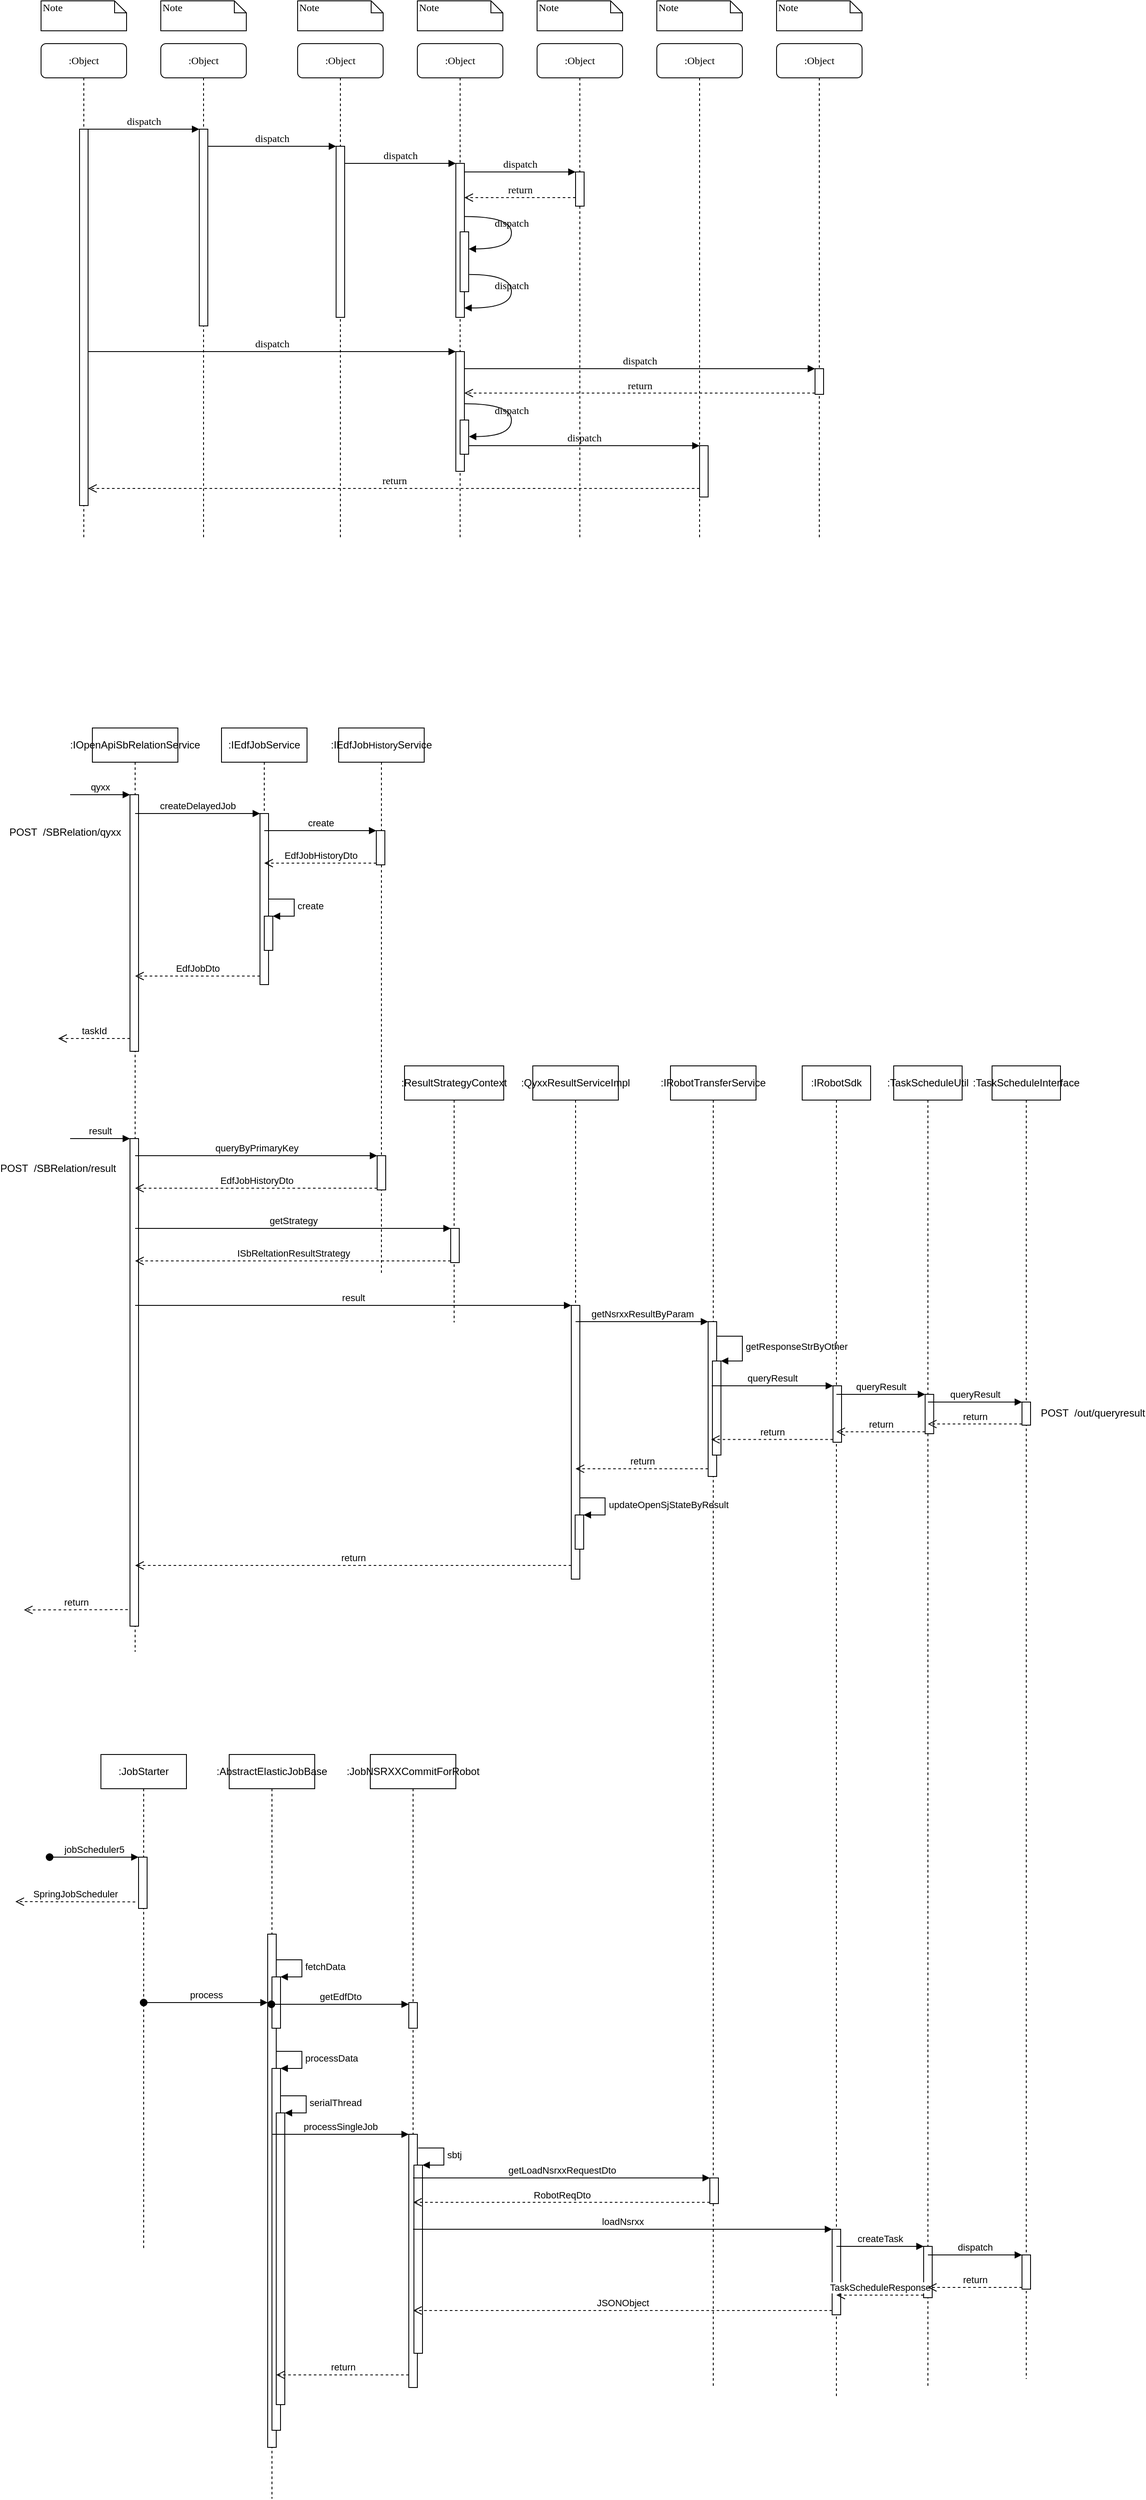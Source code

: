 <mxfile version="17.1.3" type="github">
  <diagram name="Page-1" id="13e1069c-82ec-6db2-03f1-153e76fe0fe0">
    <mxGraphModel dx="1029" dy="593" grid="1" gridSize="10" guides="1" tooltips="1" connect="1" arrows="1" fold="1" page="1" pageScale="1" pageWidth="1100" pageHeight="850" background="none" math="0" shadow="0">
      <root>
        <mxCell id="0" />
        <mxCell id="1" parent="0" />
        <mxCell id="7baba1c4bc27f4b0-2" value=":Object" style="shape=umlLifeline;perimeter=lifelinePerimeter;whiteSpace=wrap;html=1;container=1;collapsible=0;recursiveResize=0;outlineConnect=0;rounded=1;shadow=0;comic=0;labelBackgroundColor=none;strokeWidth=1;fontFamily=Verdana;fontSize=12;align=center;" parent="1" vertex="1">
          <mxGeometry x="240" y="80" width="100" height="580" as="geometry" />
        </mxCell>
        <mxCell id="7baba1c4bc27f4b0-10" value="" style="html=1;points=[];perimeter=orthogonalPerimeter;rounded=0;shadow=0;comic=0;labelBackgroundColor=none;strokeWidth=1;fontFamily=Verdana;fontSize=12;align=center;" parent="7baba1c4bc27f4b0-2" vertex="1">
          <mxGeometry x="45" y="100" width="10" height="230" as="geometry" />
        </mxCell>
        <mxCell id="7baba1c4bc27f4b0-3" value=":Object" style="shape=umlLifeline;perimeter=lifelinePerimeter;whiteSpace=wrap;html=1;container=1;collapsible=0;recursiveResize=0;outlineConnect=0;rounded=1;shadow=0;comic=0;labelBackgroundColor=none;strokeWidth=1;fontFamily=Verdana;fontSize=12;align=center;" parent="1" vertex="1">
          <mxGeometry x="400" y="80" width="100" height="580" as="geometry" />
        </mxCell>
        <mxCell id="7baba1c4bc27f4b0-13" value="" style="html=1;points=[];perimeter=orthogonalPerimeter;rounded=0;shadow=0;comic=0;labelBackgroundColor=none;strokeWidth=1;fontFamily=Verdana;fontSize=12;align=center;" parent="7baba1c4bc27f4b0-3" vertex="1">
          <mxGeometry x="45" y="120" width="10" height="200" as="geometry" />
        </mxCell>
        <mxCell id="7baba1c4bc27f4b0-4" value=":Object" style="shape=umlLifeline;perimeter=lifelinePerimeter;whiteSpace=wrap;html=1;container=1;collapsible=0;recursiveResize=0;outlineConnect=0;rounded=1;shadow=0;comic=0;labelBackgroundColor=none;strokeWidth=1;fontFamily=Verdana;fontSize=12;align=center;" parent="1" vertex="1">
          <mxGeometry x="540" y="80" width="100" height="580" as="geometry" />
        </mxCell>
        <mxCell id="7baba1c4bc27f4b0-5" value=":Object" style="shape=umlLifeline;perimeter=lifelinePerimeter;whiteSpace=wrap;html=1;container=1;collapsible=0;recursiveResize=0;outlineConnect=0;rounded=1;shadow=0;comic=0;labelBackgroundColor=none;strokeWidth=1;fontFamily=Verdana;fontSize=12;align=center;" parent="1" vertex="1">
          <mxGeometry x="680" y="80" width="100" height="580" as="geometry" />
        </mxCell>
        <mxCell id="7baba1c4bc27f4b0-6" value=":Object" style="shape=umlLifeline;perimeter=lifelinePerimeter;whiteSpace=wrap;html=1;container=1;collapsible=0;recursiveResize=0;outlineConnect=0;rounded=1;shadow=0;comic=0;labelBackgroundColor=none;strokeWidth=1;fontFamily=Verdana;fontSize=12;align=center;" parent="1" vertex="1">
          <mxGeometry x="820" y="80" width="100" height="580" as="geometry" />
        </mxCell>
        <mxCell id="7baba1c4bc27f4b0-7" value=":Object" style="shape=umlLifeline;perimeter=lifelinePerimeter;whiteSpace=wrap;html=1;container=1;collapsible=0;recursiveResize=0;outlineConnect=0;rounded=1;shadow=0;comic=0;labelBackgroundColor=none;strokeWidth=1;fontFamily=Verdana;fontSize=12;align=center;" parent="1" vertex="1">
          <mxGeometry x="960" y="80" width="100" height="580" as="geometry" />
        </mxCell>
        <mxCell id="7baba1c4bc27f4b0-8" value=":Object" style="shape=umlLifeline;perimeter=lifelinePerimeter;whiteSpace=wrap;html=1;container=1;collapsible=0;recursiveResize=0;outlineConnect=0;rounded=1;shadow=0;comic=0;labelBackgroundColor=none;strokeWidth=1;fontFamily=Verdana;fontSize=12;align=center;" parent="1" vertex="1">
          <mxGeometry x="100" y="80" width="100" height="580" as="geometry" />
        </mxCell>
        <mxCell id="7baba1c4bc27f4b0-9" value="" style="html=1;points=[];perimeter=orthogonalPerimeter;rounded=0;shadow=0;comic=0;labelBackgroundColor=none;strokeWidth=1;fontFamily=Verdana;fontSize=12;align=center;" parent="7baba1c4bc27f4b0-8" vertex="1">
          <mxGeometry x="45" y="100" width="10" height="440" as="geometry" />
        </mxCell>
        <mxCell id="7baba1c4bc27f4b0-16" value="" style="html=1;points=[];perimeter=orthogonalPerimeter;rounded=0;shadow=0;comic=0;labelBackgroundColor=none;strokeWidth=1;fontFamily=Verdana;fontSize=12;align=center;" parent="1" vertex="1">
          <mxGeometry x="585" y="220" width="10" height="180" as="geometry" />
        </mxCell>
        <mxCell id="7baba1c4bc27f4b0-17" value="dispatch" style="html=1;verticalAlign=bottom;endArrow=block;labelBackgroundColor=none;fontFamily=Verdana;fontSize=12;edgeStyle=elbowEdgeStyle;elbow=vertical;" parent="1" source="7baba1c4bc27f4b0-13" target="7baba1c4bc27f4b0-16" edge="1">
          <mxGeometry relative="1" as="geometry">
            <mxPoint x="510" y="220" as="sourcePoint" />
            <Array as="points">
              <mxPoint x="460" y="220" />
            </Array>
          </mxGeometry>
        </mxCell>
        <mxCell id="7baba1c4bc27f4b0-19" value="" style="html=1;points=[];perimeter=orthogonalPerimeter;rounded=0;shadow=0;comic=0;labelBackgroundColor=none;strokeWidth=1;fontFamily=Verdana;fontSize=12;align=center;" parent="1" vertex="1">
          <mxGeometry x="725" y="230" width="10" height="40" as="geometry" />
        </mxCell>
        <mxCell id="7baba1c4bc27f4b0-20" value="dispatch" style="html=1;verticalAlign=bottom;endArrow=block;entryX=0;entryY=0;labelBackgroundColor=none;fontFamily=Verdana;fontSize=12;edgeStyle=elbowEdgeStyle;elbow=vertical;" parent="1" source="7baba1c4bc27f4b0-16" target="7baba1c4bc27f4b0-19" edge="1">
          <mxGeometry relative="1" as="geometry">
            <mxPoint x="650" y="230" as="sourcePoint" />
          </mxGeometry>
        </mxCell>
        <mxCell id="7baba1c4bc27f4b0-21" value="return" style="html=1;verticalAlign=bottom;endArrow=open;dashed=1;endSize=8;labelBackgroundColor=none;fontFamily=Verdana;fontSize=12;edgeStyle=elbowEdgeStyle;elbow=vertical;" parent="1" source="7baba1c4bc27f4b0-19" target="7baba1c4bc27f4b0-16" edge="1">
          <mxGeometry relative="1" as="geometry">
            <mxPoint x="650" y="306" as="targetPoint" />
            <Array as="points">
              <mxPoint x="670" y="260" />
              <mxPoint x="700" y="260" />
            </Array>
          </mxGeometry>
        </mxCell>
        <mxCell id="7baba1c4bc27f4b0-22" value="" style="html=1;points=[];perimeter=orthogonalPerimeter;rounded=0;shadow=0;comic=0;labelBackgroundColor=none;strokeWidth=1;fontFamily=Verdana;fontSize=12;align=center;" parent="1" vertex="1">
          <mxGeometry x="585" y="440" width="10" height="140" as="geometry" />
        </mxCell>
        <mxCell id="7baba1c4bc27f4b0-23" value="dispatch" style="html=1;verticalAlign=bottom;endArrow=block;entryX=0;entryY=0;labelBackgroundColor=none;fontFamily=Verdana;fontSize=12;" parent="1" source="7baba1c4bc27f4b0-9" target="7baba1c4bc27f4b0-22" edge="1">
          <mxGeometry relative="1" as="geometry">
            <mxPoint x="510" y="420" as="sourcePoint" />
          </mxGeometry>
        </mxCell>
        <mxCell id="7baba1c4bc27f4b0-25" value="" style="html=1;points=[];perimeter=orthogonalPerimeter;rounded=0;shadow=0;comic=0;labelBackgroundColor=none;strokeColor=#000000;strokeWidth=1;fillColor=#FFFFFF;fontFamily=Verdana;fontSize=12;fontColor=#000000;align=center;" parent="1" vertex="1">
          <mxGeometry x="1005" y="460" width="10" height="30" as="geometry" />
        </mxCell>
        <mxCell id="7baba1c4bc27f4b0-26" value="dispatch" style="html=1;verticalAlign=bottom;endArrow=block;entryX=0;entryY=0;labelBackgroundColor=none;fontFamily=Verdana;fontSize=12;" parent="1" source="7baba1c4bc27f4b0-22" target="7baba1c4bc27f4b0-25" edge="1">
          <mxGeometry relative="1" as="geometry">
            <mxPoint x="930" y="340" as="sourcePoint" />
          </mxGeometry>
        </mxCell>
        <mxCell id="7baba1c4bc27f4b0-27" value="return" style="html=1;verticalAlign=bottom;endArrow=open;dashed=1;endSize=8;exitX=0;exitY=0.95;labelBackgroundColor=none;fontFamily=Verdana;fontSize=12;" parent="1" source="7baba1c4bc27f4b0-25" target="7baba1c4bc27f4b0-22" edge="1">
          <mxGeometry relative="1" as="geometry">
            <mxPoint x="930" y="416" as="targetPoint" />
          </mxGeometry>
        </mxCell>
        <mxCell id="7baba1c4bc27f4b0-28" value="" style="html=1;points=[];perimeter=orthogonalPerimeter;rounded=0;shadow=0;comic=0;labelBackgroundColor=none;strokeWidth=1;fontFamily=Verdana;fontSize=12;align=center;" parent="1" vertex="1">
          <mxGeometry x="870" y="550" width="10" height="60" as="geometry" />
        </mxCell>
        <mxCell id="7baba1c4bc27f4b0-29" value="dispatch" style="html=1;verticalAlign=bottom;endArrow=block;entryX=0;entryY=0;labelBackgroundColor=none;fontFamily=Verdana;fontSize=12;edgeStyle=elbowEdgeStyle;elbow=vertical;" parent="1" source="7baba1c4bc27f4b0-37" target="7baba1c4bc27f4b0-28" edge="1">
          <mxGeometry relative="1" as="geometry">
            <mxPoint x="800" y="550" as="sourcePoint" />
          </mxGeometry>
        </mxCell>
        <mxCell id="7baba1c4bc27f4b0-30" value="return" style="html=1;verticalAlign=bottom;endArrow=open;dashed=1;endSize=8;labelBackgroundColor=none;fontFamily=Verdana;fontSize=12;edgeStyle=elbowEdgeStyle;elbow=vertical;" parent="1" source="7baba1c4bc27f4b0-28" target="7baba1c4bc27f4b0-9" edge="1">
          <mxGeometry relative="1" as="geometry">
            <mxPoint x="800" y="626" as="targetPoint" />
            <Array as="points">
              <mxPoint x="570" y="600" />
            </Array>
          </mxGeometry>
        </mxCell>
        <mxCell id="7baba1c4bc27f4b0-11" value="dispatch" style="html=1;verticalAlign=bottom;endArrow=block;entryX=0;entryY=0;labelBackgroundColor=none;fontFamily=Verdana;fontSize=12;edgeStyle=elbowEdgeStyle;elbow=vertical;" parent="1" source="7baba1c4bc27f4b0-9" target="7baba1c4bc27f4b0-10" edge="1">
          <mxGeometry relative="1" as="geometry">
            <mxPoint x="220" y="190" as="sourcePoint" />
          </mxGeometry>
        </mxCell>
        <mxCell id="7baba1c4bc27f4b0-14" value="dispatch" style="html=1;verticalAlign=bottom;endArrow=block;entryX=0;entryY=0;labelBackgroundColor=none;fontFamily=Verdana;fontSize=12;edgeStyle=elbowEdgeStyle;elbow=vertical;" parent="1" source="7baba1c4bc27f4b0-10" target="7baba1c4bc27f4b0-13" edge="1">
          <mxGeometry relative="1" as="geometry">
            <mxPoint x="370" y="200" as="sourcePoint" />
          </mxGeometry>
        </mxCell>
        <mxCell id="7baba1c4bc27f4b0-34" value="" style="html=1;points=[];perimeter=orthogonalPerimeter;rounded=0;shadow=0;comic=0;labelBackgroundColor=none;strokeWidth=1;fontFamily=Verdana;fontSize=12;align=center;" parent="1" vertex="1">
          <mxGeometry x="590" y="300" width="10" height="70" as="geometry" />
        </mxCell>
        <mxCell id="7baba1c4bc27f4b0-35" value="dispatch" style="html=1;verticalAlign=bottom;endArrow=block;labelBackgroundColor=none;fontFamily=Verdana;fontSize=12;elbow=vertical;edgeStyle=orthogonalEdgeStyle;curved=1;entryX=1;entryY=0.286;entryPerimeter=0;exitX=1.038;exitY=0.345;exitPerimeter=0;" parent="1" source="7baba1c4bc27f4b0-16" target="7baba1c4bc27f4b0-34" edge="1">
          <mxGeometry relative="1" as="geometry">
            <mxPoint x="465" y="230" as="sourcePoint" />
            <mxPoint x="595" y="230" as="targetPoint" />
            <Array as="points">
              <mxPoint x="650" y="282" />
              <mxPoint x="650" y="320" />
            </Array>
          </mxGeometry>
        </mxCell>
        <mxCell id="7baba1c4bc27f4b0-36" value="dispatch" style="html=1;verticalAlign=bottom;endArrow=block;labelBackgroundColor=none;fontFamily=Verdana;fontSize=12;elbow=vertical;edgeStyle=orthogonalEdgeStyle;curved=1;exitX=1.066;exitY=0.713;exitPerimeter=0;" parent="1" source="7baba1c4bc27f4b0-34" edge="1">
          <mxGeometry relative="1" as="geometry">
            <mxPoint x="610.333" y="350" as="sourcePoint" />
            <mxPoint x="595" y="389" as="targetPoint" />
            <Array as="points">
              <mxPoint x="650" y="350" />
              <mxPoint x="650" y="389" />
            </Array>
          </mxGeometry>
        </mxCell>
        <mxCell id="7baba1c4bc27f4b0-37" value="" style="html=1;points=[];perimeter=orthogonalPerimeter;rounded=0;shadow=0;comic=0;labelBackgroundColor=none;strokeWidth=1;fontFamily=Verdana;fontSize=12;align=center;" parent="1" vertex="1">
          <mxGeometry x="590" y="520" width="10" height="40" as="geometry" />
        </mxCell>
        <mxCell id="7baba1c4bc27f4b0-39" value="dispatch" style="html=1;verticalAlign=bottom;endArrow=block;labelBackgroundColor=none;fontFamily=Verdana;fontSize=12;elbow=vertical;edgeStyle=orthogonalEdgeStyle;curved=1;entryX=1;entryY=0.286;entryPerimeter=0;exitX=1.038;exitY=0.345;exitPerimeter=0;" parent="1" edge="1">
          <mxGeometry relative="1" as="geometry">
            <mxPoint x="595.333" y="501" as="sourcePoint" />
            <mxPoint x="600.333" y="539.333" as="targetPoint" />
            <Array as="points">
              <mxPoint x="650" y="501" />
              <mxPoint x="650" y="539" />
            </Array>
          </mxGeometry>
        </mxCell>
        <mxCell id="7baba1c4bc27f4b0-40" value="Note" style="shape=note;whiteSpace=wrap;html=1;size=14;verticalAlign=top;align=left;spacingTop=-6;rounded=0;shadow=0;comic=0;labelBackgroundColor=none;strokeWidth=1;fontFamily=Verdana;fontSize=12" parent="1" vertex="1">
          <mxGeometry x="100" y="30" width="100" height="35" as="geometry" />
        </mxCell>
        <mxCell id="7baba1c4bc27f4b0-41" value="Note" style="shape=note;whiteSpace=wrap;html=1;size=14;verticalAlign=top;align=left;spacingTop=-6;rounded=0;shadow=0;comic=0;labelBackgroundColor=none;strokeWidth=1;fontFamily=Verdana;fontSize=12" parent="1" vertex="1">
          <mxGeometry x="240" y="30" width="100" height="35" as="geometry" />
        </mxCell>
        <mxCell id="7baba1c4bc27f4b0-42" value="Note" style="shape=note;whiteSpace=wrap;html=1;size=14;verticalAlign=top;align=left;spacingTop=-6;rounded=0;shadow=0;comic=0;labelBackgroundColor=none;strokeWidth=1;fontFamily=Verdana;fontSize=12" parent="1" vertex="1">
          <mxGeometry x="400" y="30" width="100" height="35" as="geometry" />
        </mxCell>
        <mxCell id="7baba1c4bc27f4b0-43" value="Note" style="shape=note;whiteSpace=wrap;html=1;size=14;verticalAlign=top;align=left;spacingTop=-6;rounded=0;shadow=0;comic=0;labelBackgroundColor=none;strokeWidth=1;fontFamily=Verdana;fontSize=12" parent="1" vertex="1">
          <mxGeometry x="540" y="30" width="100" height="35" as="geometry" />
        </mxCell>
        <mxCell id="7baba1c4bc27f4b0-44" value="Note" style="shape=note;whiteSpace=wrap;html=1;size=14;verticalAlign=top;align=left;spacingTop=-6;rounded=0;shadow=0;comic=0;labelBackgroundColor=none;strokeWidth=1;fontFamily=Verdana;fontSize=12" parent="1" vertex="1">
          <mxGeometry x="680" y="30" width="100" height="35" as="geometry" />
        </mxCell>
        <mxCell id="7baba1c4bc27f4b0-45" value="Note" style="shape=note;whiteSpace=wrap;html=1;size=14;verticalAlign=top;align=left;spacingTop=-6;rounded=0;shadow=0;comic=0;labelBackgroundColor=none;strokeWidth=1;fontFamily=Verdana;fontSize=12" parent="1" vertex="1">
          <mxGeometry x="820" y="30" width="100" height="35" as="geometry" />
        </mxCell>
        <mxCell id="7baba1c4bc27f4b0-46" value="Note" style="shape=note;whiteSpace=wrap;html=1;size=14;verticalAlign=top;align=left;spacingTop=-6;rounded=0;shadow=0;comic=0;labelBackgroundColor=none;strokeWidth=1;fontFamily=Verdana;fontSize=12" parent="1" vertex="1">
          <mxGeometry x="960" y="30" width="100" height="35" as="geometry" />
        </mxCell>
        <mxCell id="DIR0Ms290Oy7EGT7Wssu-2" value=":IOpenApiSbRelationService" style="shape=umlLifeline;perimeter=lifelinePerimeter;whiteSpace=wrap;html=1;container=1;collapsible=0;recursiveResize=0;outlineConnect=0;" vertex="1" parent="1">
          <mxGeometry x="160" y="880" width="100" height="1080" as="geometry" />
        </mxCell>
        <mxCell id="DIR0Ms290Oy7EGT7Wssu-3" value="" style="html=1;points=[];perimeter=orthogonalPerimeter;" vertex="1" parent="DIR0Ms290Oy7EGT7Wssu-2">
          <mxGeometry x="44" y="78" width="10" height="300" as="geometry" />
        </mxCell>
        <mxCell id="DIR0Ms290Oy7EGT7Wssu-4" value="qyxx" style="html=1;verticalAlign=bottom;endArrow=block;entryX=0;entryY=0;rounded=0;" edge="1" target="DIR0Ms290Oy7EGT7Wssu-3" parent="DIR0Ms290Oy7EGT7Wssu-2">
          <mxGeometry relative="1" as="geometry">
            <mxPoint x="-26" y="78" as="sourcePoint" />
          </mxGeometry>
        </mxCell>
        <mxCell id="DIR0Ms290Oy7EGT7Wssu-5" value="taskId" style="html=1;verticalAlign=bottom;endArrow=open;dashed=1;endSize=8;exitX=0;exitY=0.95;rounded=0;" edge="1" source="DIR0Ms290Oy7EGT7Wssu-3" parent="DIR0Ms290Oy7EGT7Wssu-2">
          <mxGeometry relative="1" as="geometry">
            <mxPoint x="-40" y="363" as="targetPoint" />
          </mxGeometry>
        </mxCell>
        <mxCell id="DIR0Ms290Oy7EGT7Wssu-22" value="" style="html=1;points=[];perimeter=orthogonalPerimeter;" vertex="1" parent="DIR0Ms290Oy7EGT7Wssu-2">
          <mxGeometry x="44" y="480" width="10" height="570" as="geometry" />
        </mxCell>
        <mxCell id="DIR0Ms290Oy7EGT7Wssu-23" value="result" style="html=1;verticalAlign=bottom;endArrow=block;entryX=0;entryY=0;rounded=0;" edge="1" target="DIR0Ms290Oy7EGT7Wssu-22" parent="DIR0Ms290Oy7EGT7Wssu-2">
          <mxGeometry relative="1" as="geometry">
            <mxPoint x="-26" y="480" as="sourcePoint" />
          </mxGeometry>
        </mxCell>
        <mxCell id="DIR0Ms290Oy7EGT7Wssu-24" value="return" style="html=1;verticalAlign=bottom;endArrow=open;dashed=1;endSize=8;exitX=-0.253;exitY=0.966;rounded=0;exitDx=0;exitDy=0;exitPerimeter=0;" edge="1" source="DIR0Ms290Oy7EGT7Wssu-22" parent="DIR0Ms290Oy7EGT7Wssu-2">
          <mxGeometry relative="1" as="geometry">
            <mxPoint x="-80" y="1031" as="targetPoint" />
            <mxPoint x="44" y="557.0" as="sourcePoint" />
          </mxGeometry>
        </mxCell>
        <mxCell id="DIR0Ms290Oy7EGT7Wssu-6" value=":IEdfJobService" style="shape=umlLifeline;perimeter=lifelinePerimeter;whiteSpace=wrap;html=1;container=1;collapsible=0;recursiveResize=0;outlineConnect=0;" vertex="1" parent="1">
          <mxGeometry x="311" y="880" width="100" height="300" as="geometry" />
        </mxCell>
        <mxCell id="DIR0Ms290Oy7EGT7Wssu-7" value="" style="html=1;points=[];perimeter=orthogonalPerimeter;" vertex="1" parent="DIR0Ms290Oy7EGT7Wssu-6">
          <mxGeometry x="45" y="100" width="10" height="200" as="geometry" />
        </mxCell>
        <mxCell id="DIR0Ms290Oy7EGT7Wssu-19" value="" style="html=1;points=[];perimeter=orthogonalPerimeter;" vertex="1" parent="DIR0Ms290Oy7EGT7Wssu-6">
          <mxGeometry x="50" y="220" width="10" height="40" as="geometry" />
        </mxCell>
        <mxCell id="DIR0Ms290Oy7EGT7Wssu-20" value="&lt;span style=&quot;text-align: center&quot;&gt;create&lt;/span&gt;" style="edgeStyle=orthogonalEdgeStyle;html=1;align=left;spacingLeft=2;endArrow=block;rounded=0;entryX=1;entryY=0;" edge="1" target="DIR0Ms290Oy7EGT7Wssu-19" parent="DIR0Ms290Oy7EGT7Wssu-6">
          <mxGeometry relative="1" as="geometry">
            <mxPoint x="55" y="200" as="sourcePoint" />
            <Array as="points">
              <mxPoint x="85" y="200" />
            </Array>
          </mxGeometry>
        </mxCell>
        <mxCell id="DIR0Ms290Oy7EGT7Wssu-8" value="createDelayedJob" style="html=1;verticalAlign=bottom;endArrow=block;entryX=0;entryY=0;rounded=0;" edge="1" target="DIR0Ms290Oy7EGT7Wssu-7" parent="1" source="DIR0Ms290Oy7EGT7Wssu-2">
          <mxGeometry relative="1" as="geometry">
            <mxPoint x="260" y="980" as="sourcePoint" />
          </mxGeometry>
        </mxCell>
        <mxCell id="DIR0Ms290Oy7EGT7Wssu-9" value="EdfJobDto" style="html=1;verticalAlign=bottom;endArrow=open;dashed=1;endSize=8;exitX=0;exitY=0.95;rounded=0;" edge="1" source="DIR0Ms290Oy7EGT7Wssu-7" parent="1" target="DIR0Ms290Oy7EGT7Wssu-2">
          <mxGeometry relative="1" as="geometry">
            <mxPoint x="355" y="1056" as="targetPoint" />
          </mxGeometry>
        </mxCell>
        <mxCell id="DIR0Ms290Oy7EGT7Wssu-10" value=":IEdfJob&lt;span style=&quot;font-size: 11px ; background-color: rgb(255 , 255 , 255)&quot;&gt;History&lt;/span&gt;Service" style="shape=umlLifeline;perimeter=lifelinePerimeter;whiteSpace=wrap;html=1;container=1;collapsible=0;recursiveResize=0;outlineConnect=0;" vertex="1" parent="1">
          <mxGeometry x="448" y="880" width="100" height="640" as="geometry" />
        </mxCell>
        <mxCell id="DIR0Ms290Oy7EGT7Wssu-14" value="" style="html=1;points=[];perimeter=orthogonalPerimeter;" vertex="1" parent="DIR0Ms290Oy7EGT7Wssu-10">
          <mxGeometry x="44" y="120" width="10" height="40" as="geometry" />
        </mxCell>
        <mxCell id="DIR0Ms290Oy7EGT7Wssu-25" value="" style="html=1;points=[];perimeter=orthogonalPerimeter;" vertex="1" parent="DIR0Ms290Oy7EGT7Wssu-10">
          <mxGeometry x="45" y="500" width="10" height="40" as="geometry" />
        </mxCell>
        <mxCell id="DIR0Ms290Oy7EGT7Wssu-15" value="create" style="html=1;verticalAlign=bottom;endArrow=block;entryX=0;entryY=0;rounded=0;" edge="1" target="DIR0Ms290Oy7EGT7Wssu-14" parent="1" source="DIR0Ms290Oy7EGT7Wssu-6">
          <mxGeometry relative="1" as="geometry">
            <mxPoint x="479" y="1000" as="sourcePoint" />
          </mxGeometry>
        </mxCell>
        <mxCell id="DIR0Ms290Oy7EGT7Wssu-16" value="EdfJobHistoryDto" style="html=1;verticalAlign=bottom;endArrow=open;dashed=1;endSize=8;exitX=0;exitY=0.95;rounded=0;" edge="1" source="DIR0Ms290Oy7EGT7Wssu-14" parent="1" target="DIR0Ms290Oy7EGT7Wssu-6">
          <mxGeometry relative="1" as="geometry">
            <mxPoint x="479" y="1076" as="targetPoint" />
          </mxGeometry>
        </mxCell>
        <mxCell id="DIR0Ms290Oy7EGT7Wssu-21" value="POST&amp;nbsp;&amp;nbsp;/SBRelation/qyxx&amp;nbsp;" style="text;html=1;strokeColor=none;fillColor=none;align=center;verticalAlign=middle;whiteSpace=wrap;rounded=0;" vertex="1" parent="1">
          <mxGeometry x="100" y="987" width="60" height="30" as="geometry" />
        </mxCell>
        <mxCell id="DIR0Ms290Oy7EGT7Wssu-26" value="queryByPrimaryKey" style="html=1;verticalAlign=bottom;endArrow=block;entryX=0;entryY=0;rounded=0;" edge="1" target="DIR0Ms290Oy7EGT7Wssu-25" parent="1" source="DIR0Ms290Oy7EGT7Wssu-2">
          <mxGeometry relative="1" as="geometry">
            <mxPoint x="527" y="1380" as="sourcePoint" />
          </mxGeometry>
        </mxCell>
        <mxCell id="DIR0Ms290Oy7EGT7Wssu-27" value="EdfJobHistoryDto" style="html=1;verticalAlign=bottom;endArrow=open;dashed=1;endSize=8;exitX=0;exitY=0.95;rounded=0;" edge="1" source="DIR0Ms290Oy7EGT7Wssu-25" parent="1" target="DIR0Ms290Oy7EGT7Wssu-2">
          <mxGeometry relative="1" as="geometry">
            <mxPoint x="527" y="1456" as="targetPoint" />
          </mxGeometry>
        </mxCell>
        <mxCell id="DIR0Ms290Oy7EGT7Wssu-28" value=":ResultStrategyContext" style="shape=umlLifeline;perimeter=lifelinePerimeter;whiteSpace=wrap;html=1;container=1;collapsible=0;recursiveResize=0;outlineConnect=0;" vertex="1" parent="1">
          <mxGeometry x="525" y="1275" width="116" height="300" as="geometry" />
        </mxCell>
        <mxCell id="DIR0Ms290Oy7EGT7Wssu-29" value="" style="html=1;points=[];perimeter=orthogonalPerimeter;" vertex="1" parent="DIR0Ms290Oy7EGT7Wssu-28">
          <mxGeometry x="54" y="190" width="10" height="40" as="geometry" />
        </mxCell>
        <mxCell id="DIR0Ms290Oy7EGT7Wssu-30" value="getStrategy" style="html=1;verticalAlign=bottom;endArrow=block;entryX=0;entryY=0;rounded=0;" edge="1" target="DIR0Ms290Oy7EGT7Wssu-29" parent="1" source="DIR0Ms290Oy7EGT7Wssu-2">
          <mxGeometry relative="1" as="geometry">
            <mxPoint x="690" y="1450" as="sourcePoint" />
          </mxGeometry>
        </mxCell>
        <mxCell id="DIR0Ms290Oy7EGT7Wssu-31" value="ISbReltationResultStrategy" style="html=1;verticalAlign=bottom;endArrow=open;dashed=1;endSize=8;exitX=0;exitY=0.95;rounded=0;" edge="1" source="DIR0Ms290Oy7EGT7Wssu-29" parent="1" target="DIR0Ms290Oy7EGT7Wssu-2">
          <mxGeometry relative="1" as="geometry">
            <mxPoint x="690" y="1526" as="targetPoint" />
          </mxGeometry>
        </mxCell>
        <mxCell id="DIR0Ms290Oy7EGT7Wssu-32" value=":QyxxResultServiceImpl" style="shape=umlLifeline;perimeter=lifelinePerimeter;whiteSpace=wrap;html=1;container=1;collapsible=0;recursiveResize=0;outlineConnect=0;" vertex="1" parent="1">
          <mxGeometry x="675" y="1275" width="100" height="600" as="geometry" />
        </mxCell>
        <mxCell id="DIR0Ms290Oy7EGT7Wssu-34" value="" style="html=1;points=[];perimeter=orthogonalPerimeter;" vertex="1" parent="DIR0Ms290Oy7EGT7Wssu-32">
          <mxGeometry x="45" y="280" width="10" height="320" as="geometry" />
        </mxCell>
        <mxCell id="DIR0Ms290Oy7EGT7Wssu-62" value="" style="html=1;points=[];perimeter=orthogonalPerimeter;" vertex="1" parent="DIR0Ms290Oy7EGT7Wssu-32">
          <mxGeometry x="49.5" y="525" width="10" height="40" as="geometry" />
        </mxCell>
        <mxCell id="DIR0Ms290Oy7EGT7Wssu-63" value="updateOpenSjStateByResult" style="edgeStyle=orthogonalEdgeStyle;html=1;align=left;spacingLeft=2;endArrow=block;rounded=0;entryX=1;entryY=0;" edge="1" target="DIR0Ms290Oy7EGT7Wssu-62" parent="DIR0Ms290Oy7EGT7Wssu-32">
          <mxGeometry relative="1" as="geometry">
            <mxPoint x="54.5" y="505" as="sourcePoint" />
            <Array as="points">
              <mxPoint x="84.5" y="505" />
            </Array>
          </mxGeometry>
        </mxCell>
        <mxCell id="DIR0Ms290Oy7EGT7Wssu-35" value="result" style="html=1;verticalAlign=bottom;endArrow=block;entryX=0;entryY=0;rounded=0;" edge="1" target="DIR0Ms290Oy7EGT7Wssu-34" parent="1" source="DIR0Ms290Oy7EGT7Wssu-2">
          <mxGeometry relative="1" as="geometry">
            <mxPoint x="845" y="1540" as="sourcePoint" />
          </mxGeometry>
        </mxCell>
        <mxCell id="DIR0Ms290Oy7EGT7Wssu-36" value="return" style="html=1;verticalAlign=bottom;endArrow=open;dashed=1;endSize=8;exitX=0;exitY=0.95;rounded=0;" edge="1" source="DIR0Ms290Oy7EGT7Wssu-34" parent="1" target="DIR0Ms290Oy7EGT7Wssu-2">
          <mxGeometry relative="1" as="geometry">
            <mxPoint x="845" y="1616" as="targetPoint" />
          </mxGeometry>
        </mxCell>
        <mxCell id="DIR0Ms290Oy7EGT7Wssu-37" value=":IRobotTransferService" style="shape=umlLifeline;perimeter=lifelinePerimeter;whiteSpace=wrap;html=1;container=1;collapsible=0;recursiveResize=0;outlineConnect=0;" vertex="1" parent="1">
          <mxGeometry x="836" y="1275" width="100" height="1545" as="geometry" />
        </mxCell>
        <mxCell id="DIR0Ms290Oy7EGT7Wssu-39" value="" style="html=1;points=[];perimeter=orthogonalPerimeter;" vertex="1" parent="DIR0Ms290Oy7EGT7Wssu-37">
          <mxGeometry x="44" y="299" width="10" height="181" as="geometry" />
        </mxCell>
        <mxCell id="DIR0Ms290Oy7EGT7Wssu-92" value="" style="html=1;points=[];perimeter=orthogonalPerimeter;" vertex="1" parent="DIR0Ms290Oy7EGT7Wssu-37">
          <mxGeometry x="46" y="1300" width="10" height="30" as="geometry" />
        </mxCell>
        <mxCell id="DIR0Ms290Oy7EGT7Wssu-40" value="getNsrxxResultByParam" style="html=1;verticalAlign=bottom;endArrow=block;entryX=0;entryY=0;rounded=0;" edge="1" target="DIR0Ms290Oy7EGT7Wssu-39" parent="1" source="DIR0Ms290Oy7EGT7Wssu-32">
          <mxGeometry relative="1" as="geometry">
            <mxPoint x="810" y="1560" as="sourcePoint" />
          </mxGeometry>
        </mxCell>
        <mxCell id="DIR0Ms290Oy7EGT7Wssu-41" value="return" style="html=1;verticalAlign=bottom;endArrow=open;dashed=1;endSize=8;exitX=0;exitY=0.95;rounded=0;" edge="1" source="DIR0Ms290Oy7EGT7Wssu-39" parent="1" target="DIR0Ms290Oy7EGT7Wssu-32">
          <mxGeometry relative="1" as="geometry">
            <mxPoint x="810" y="1636" as="targetPoint" />
          </mxGeometry>
        </mxCell>
        <mxCell id="DIR0Ms290Oy7EGT7Wssu-42" value="" style="html=1;points=[];perimeter=orthogonalPerimeter;" vertex="1" parent="1">
          <mxGeometry x="885" y="1620" width="10" height="110" as="geometry" />
        </mxCell>
        <mxCell id="DIR0Ms290Oy7EGT7Wssu-43" value="getResponseStrByOther" style="edgeStyle=orthogonalEdgeStyle;html=1;align=left;spacingLeft=2;endArrow=block;rounded=0;entryX=1;entryY=0;" edge="1" target="DIR0Ms290Oy7EGT7Wssu-42" parent="1">
          <mxGeometry relative="1" as="geometry">
            <mxPoint x="890" y="1591" as="sourcePoint" />
            <Array as="points">
              <mxPoint x="920" y="1591" />
            </Array>
          </mxGeometry>
        </mxCell>
        <mxCell id="DIR0Ms290Oy7EGT7Wssu-44" value=":IRobotSdk" style="shape=umlLifeline;perimeter=lifelinePerimeter;whiteSpace=wrap;html=1;container=1;collapsible=0;recursiveResize=0;outlineConnect=0;" vertex="1" parent="1">
          <mxGeometry x="990" y="1275" width="80" height="1555" as="geometry" />
        </mxCell>
        <mxCell id="DIR0Ms290Oy7EGT7Wssu-46" value="" style="html=1;points=[];perimeter=orthogonalPerimeter;" vertex="1" parent="DIR0Ms290Oy7EGT7Wssu-44">
          <mxGeometry x="36" y="374" width="10" height="66" as="geometry" />
        </mxCell>
        <mxCell id="DIR0Ms290Oy7EGT7Wssu-95" value="" style="html=1;points=[];perimeter=orthogonalPerimeter;" vertex="1" parent="DIR0Ms290Oy7EGT7Wssu-44">
          <mxGeometry x="35" y="1360" width="10" height="100" as="geometry" />
        </mxCell>
        <mxCell id="DIR0Ms290Oy7EGT7Wssu-47" value="queryResult" style="html=1;verticalAlign=bottom;endArrow=block;entryX=0;entryY=0;rounded=0;" edge="1" target="DIR0Ms290Oy7EGT7Wssu-46" parent="1">
          <mxGeometry relative="1" as="geometry">
            <mxPoint x="884.25" y="1649" as="sourcePoint" />
          </mxGeometry>
        </mxCell>
        <mxCell id="DIR0Ms290Oy7EGT7Wssu-48" value="return" style="html=1;verticalAlign=bottom;endArrow=open;dashed=1;endSize=8;exitX=0;exitY=0.95;rounded=0;" edge="1" source="DIR0Ms290Oy7EGT7Wssu-46" parent="1">
          <mxGeometry relative="1" as="geometry">
            <mxPoint x="883.5" y="1711.7" as="targetPoint" />
          </mxGeometry>
        </mxCell>
        <mxCell id="DIR0Ms290Oy7EGT7Wssu-49" value=":TaskScheduleUtil" style="shape=umlLifeline;perimeter=lifelinePerimeter;whiteSpace=wrap;html=1;container=1;collapsible=0;recursiveResize=0;outlineConnect=0;" vertex="1" parent="1">
          <mxGeometry x="1097" y="1275" width="80" height="1545" as="geometry" />
        </mxCell>
        <mxCell id="DIR0Ms290Oy7EGT7Wssu-51" value="" style="html=1;points=[];perimeter=orthogonalPerimeter;" vertex="1" parent="DIR0Ms290Oy7EGT7Wssu-49">
          <mxGeometry x="36.75" y="384" width="10" height="46" as="geometry" />
        </mxCell>
        <mxCell id="DIR0Ms290Oy7EGT7Wssu-98" value="" style="html=1;points=[];perimeter=orthogonalPerimeter;" vertex="1" parent="DIR0Ms290Oy7EGT7Wssu-49">
          <mxGeometry x="35" y="1380" width="10" height="60" as="geometry" />
        </mxCell>
        <mxCell id="DIR0Ms290Oy7EGT7Wssu-52" value="queryResult" style="html=1;verticalAlign=bottom;endArrow=block;entryX=0;entryY=0;rounded=0;" edge="1" parent="1" target="DIR0Ms290Oy7EGT7Wssu-51" source="DIR0Ms290Oy7EGT7Wssu-44">
          <mxGeometry relative="1" as="geometry">
            <mxPoint x="1064.25" y="1659" as="sourcePoint" />
          </mxGeometry>
        </mxCell>
        <mxCell id="DIR0Ms290Oy7EGT7Wssu-53" value="return" style="html=1;verticalAlign=bottom;endArrow=open;dashed=1;endSize=8;exitX=0;exitY=0.95;rounded=0;" edge="1" parent="1" source="DIR0Ms290Oy7EGT7Wssu-51" target="DIR0Ms290Oy7EGT7Wssu-44">
          <mxGeometry relative="1" as="geometry">
            <mxPoint x="1064.25" y="1697" as="targetPoint" />
          </mxGeometry>
        </mxCell>
        <mxCell id="DIR0Ms290Oy7EGT7Wssu-54" value=":TaskScheduleInterface" style="shape=umlLifeline;perimeter=lifelinePerimeter;whiteSpace=wrap;html=1;container=1;collapsible=0;recursiveResize=0;outlineConnect=0;" vertex="1" parent="1">
          <mxGeometry x="1212" y="1275" width="80" height="1535" as="geometry" />
        </mxCell>
        <mxCell id="DIR0Ms290Oy7EGT7Wssu-57" value="" style="html=1;points=[];perimeter=orthogonalPerimeter;" vertex="1" parent="DIR0Ms290Oy7EGT7Wssu-54">
          <mxGeometry x="35" y="393" width="10" height="27" as="geometry" />
        </mxCell>
        <mxCell id="DIR0Ms290Oy7EGT7Wssu-101" value="" style="html=1;points=[];perimeter=orthogonalPerimeter;" vertex="1" parent="DIR0Ms290Oy7EGT7Wssu-54">
          <mxGeometry x="35" y="1390" width="10" height="40" as="geometry" />
        </mxCell>
        <mxCell id="DIR0Ms290Oy7EGT7Wssu-58" value="queryResult" style="html=1;verticalAlign=bottom;endArrow=block;entryX=0;entryY=0;rounded=0;" edge="1" parent="1" target="DIR0Ms290Oy7EGT7Wssu-57" source="DIR0Ms290Oy7EGT7Wssu-49">
          <mxGeometry relative="1" as="geometry">
            <mxPoint x="1204.25" y="1668" as="sourcePoint" />
          </mxGeometry>
        </mxCell>
        <mxCell id="DIR0Ms290Oy7EGT7Wssu-59" value="return" style="html=1;verticalAlign=bottom;endArrow=open;dashed=1;endSize=8;exitX=0;exitY=0.95;rounded=0;" edge="1" parent="1" source="DIR0Ms290Oy7EGT7Wssu-57" target="DIR0Ms290Oy7EGT7Wssu-49">
          <mxGeometry relative="1" as="geometry">
            <mxPoint x="1204.25" y="1687.95" as="targetPoint" />
          </mxGeometry>
        </mxCell>
        <mxCell id="DIR0Ms290Oy7EGT7Wssu-60" value="POST&amp;nbsp;&amp;nbsp;/SBRelation/result" style="text;html=1;strokeColor=none;fillColor=none;align=center;verticalAlign=middle;whiteSpace=wrap;rounded=0;" vertex="1" parent="1">
          <mxGeometry x="90" y="1380" width="60" height="30" as="geometry" />
        </mxCell>
        <mxCell id="DIR0Ms290Oy7EGT7Wssu-61" value="POST&amp;nbsp;&amp;nbsp;/out/queryresult" style="text;html=1;strokeColor=none;fillColor=none;align=center;verticalAlign=middle;whiteSpace=wrap;rounded=0;" vertex="1" parent="1">
          <mxGeometry x="1300" y="1666" width="60" height="30" as="geometry" />
        </mxCell>
        <mxCell id="DIR0Ms290Oy7EGT7Wssu-64" value=":JobStarter" style="shape=umlLifeline;perimeter=lifelinePerimeter;whiteSpace=wrap;html=1;container=1;collapsible=0;recursiveResize=0;outlineConnect=0;" vertex="1" parent="1">
          <mxGeometry x="170" y="2080" width="100" height="580" as="geometry" />
        </mxCell>
        <mxCell id="DIR0Ms290Oy7EGT7Wssu-68" value="" style="html=1;points=[];perimeter=orthogonalPerimeter;" vertex="1" parent="DIR0Ms290Oy7EGT7Wssu-64">
          <mxGeometry x="44" y="120" width="10" height="60" as="geometry" />
        </mxCell>
        <mxCell id="DIR0Ms290Oy7EGT7Wssu-69" value="jobScheduler5" style="html=1;verticalAlign=bottom;startArrow=oval;endArrow=block;startSize=8;rounded=0;" edge="1" target="DIR0Ms290Oy7EGT7Wssu-68" parent="DIR0Ms290Oy7EGT7Wssu-64">
          <mxGeometry relative="1" as="geometry">
            <mxPoint x="-60" y="120" as="sourcePoint" />
          </mxGeometry>
        </mxCell>
        <mxCell id="DIR0Ms290Oy7EGT7Wssu-65" value=":JobNSRXXCommitForRobot" style="shape=umlLifeline;perimeter=lifelinePerimeter;whiteSpace=wrap;html=1;container=1;collapsible=0;recursiveResize=0;outlineConnect=0;" vertex="1" parent="1">
          <mxGeometry x="485" y="2080" width="100" height="740" as="geometry" />
        </mxCell>
        <mxCell id="DIR0Ms290Oy7EGT7Wssu-83" value="" style="html=1;points=[];perimeter=orthogonalPerimeter;" vertex="1" parent="DIR0Ms290Oy7EGT7Wssu-65">
          <mxGeometry x="45" y="290" width="10" height="30" as="geometry" />
        </mxCell>
        <mxCell id="DIR0Ms290Oy7EGT7Wssu-87" value="" style="html=1;points=[];perimeter=orthogonalPerimeter;" vertex="1" parent="DIR0Ms290Oy7EGT7Wssu-65">
          <mxGeometry x="45" y="444" width="10" height="296" as="geometry" />
        </mxCell>
        <mxCell id="DIR0Ms290Oy7EGT7Wssu-70" value="SpringJobScheduler" style="html=1;verticalAlign=bottom;endArrow=open;dashed=1;endSize=8;rounded=0;exitX=-0.387;exitY=0.872;exitDx=0;exitDy=0;exitPerimeter=0;" edge="1" parent="1" source="DIR0Ms290Oy7EGT7Wssu-68">
          <mxGeometry relative="1" as="geometry">
            <mxPoint x="70" y="2252" as="targetPoint" />
            <mxPoint x="210" y="2260" as="sourcePoint" />
          </mxGeometry>
        </mxCell>
        <mxCell id="DIR0Ms290Oy7EGT7Wssu-72" value=":AbstractElasticJobBase" style="shape=umlLifeline;perimeter=lifelinePerimeter;whiteSpace=wrap;html=1;container=1;collapsible=0;recursiveResize=0;outlineConnect=0;" vertex="1" parent="1">
          <mxGeometry x="320" y="2080" width="100" height="870" as="geometry" />
        </mxCell>
        <mxCell id="DIR0Ms290Oy7EGT7Wssu-75" value="" style="html=1;points=[];perimeter=orthogonalPerimeter;" vertex="1" parent="DIR0Ms290Oy7EGT7Wssu-72">
          <mxGeometry x="45" y="210" width="10" height="600" as="geometry" />
        </mxCell>
        <mxCell id="DIR0Ms290Oy7EGT7Wssu-79" value="" style="html=1;points=[];perimeter=orthogonalPerimeter;" vertex="1" parent="DIR0Ms290Oy7EGT7Wssu-72">
          <mxGeometry x="50" y="260" width="10" height="60" as="geometry" />
        </mxCell>
        <mxCell id="DIR0Ms290Oy7EGT7Wssu-80" value="fetchData" style="edgeStyle=orthogonalEdgeStyle;html=1;align=left;spacingLeft=2;endArrow=block;rounded=0;entryX=1;entryY=0;" edge="1" target="DIR0Ms290Oy7EGT7Wssu-79" parent="DIR0Ms290Oy7EGT7Wssu-72">
          <mxGeometry relative="1" as="geometry">
            <mxPoint x="55" y="240" as="sourcePoint" />
            <Array as="points">
              <mxPoint x="85" y="240" />
            </Array>
          </mxGeometry>
        </mxCell>
        <mxCell id="DIR0Ms290Oy7EGT7Wssu-76" value="process" style="html=1;verticalAlign=bottom;startArrow=oval;endArrow=block;startSize=8;rounded=0;" edge="1" target="DIR0Ms290Oy7EGT7Wssu-75" parent="1" source="DIR0Ms290Oy7EGT7Wssu-64">
          <mxGeometry relative="1" as="geometry">
            <mxPoint x="280" y="2230" as="sourcePoint" />
          </mxGeometry>
        </mxCell>
        <mxCell id="DIR0Ms290Oy7EGT7Wssu-81" value="" style="html=1;points=[];perimeter=orthogonalPerimeter;" vertex="1" parent="1">
          <mxGeometry x="370" y="2447" width="10" height="423" as="geometry" />
        </mxCell>
        <mxCell id="DIR0Ms290Oy7EGT7Wssu-82" value="processData" style="edgeStyle=orthogonalEdgeStyle;html=1;align=left;spacingLeft=2;endArrow=block;rounded=0;entryX=1;entryY=0;" edge="1" parent="1" target="DIR0Ms290Oy7EGT7Wssu-81">
          <mxGeometry relative="1" as="geometry">
            <mxPoint x="375" y="2427.0" as="sourcePoint" />
            <Array as="points">
              <mxPoint x="405" y="2427" />
            </Array>
          </mxGeometry>
        </mxCell>
        <mxCell id="DIR0Ms290Oy7EGT7Wssu-84" value="getEdfDto" style="html=1;verticalAlign=bottom;startArrow=oval;endArrow=block;startSize=8;rounded=0;" edge="1" parent="1">
          <mxGeometry relative="1" as="geometry">
            <mxPoint x="369.324" y="2372.0" as="sourcePoint" />
            <mxPoint x="530" y="2372.0" as="targetPoint" />
          </mxGeometry>
        </mxCell>
        <mxCell id="DIR0Ms290Oy7EGT7Wssu-85" value="" style="html=1;points=[];perimeter=orthogonalPerimeter;" vertex="1" parent="1">
          <mxGeometry x="375" y="2499" width="10" height="341" as="geometry" />
        </mxCell>
        <mxCell id="DIR0Ms290Oy7EGT7Wssu-86" value="serialThread" style="edgeStyle=orthogonalEdgeStyle;html=1;align=left;spacingLeft=2;endArrow=block;rounded=0;entryX=1;entryY=0;" edge="1" target="DIR0Ms290Oy7EGT7Wssu-85" parent="1">
          <mxGeometry relative="1" as="geometry">
            <mxPoint x="380" y="2479" as="sourcePoint" />
            <Array as="points">
              <mxPoint x="410" y="2479" />
            </Array>
          </mxGeometry>
        </mxCell>
        <mxCell id="DIR0Ms290Oy7EGT7Wssu-89" value="return" style="html=1;verticalAlign=bottom;endArrow=open;dashed=1;endSize=8;exitX=0;exitY=0.95;rounded=0;" edge="1" source="DIR0Ms290Oy7EGT7Wssu-87" parent="1" target="DIR0Ms290Oy7EGT7Wssu-75">
          <mxGeometry relative="1" as="geometry">
            <mxPoint x="460" y="2586" as="targetPoint" />
          </mxGeometry>
        </mxCell>
        <mxCell id="DIR0Ms290Oy7EGT7Wssu-88" value="processSingleJob" style="html=1;verticalAlign=bottom;endArrow=block;entryX=0;entryY=0;rounded=0;" edge="1" target="DIR0Ms290Oy7EGT7Wssu-87" parent="1" source="DIR0Ms290Oy7EGT7Wssu-72">
          <mxGeometry relative="1" as="geometry">
            <mxPoint x="460" y="2510" as="sourcePoint" />
          </mxGeometry>
        </mxCell>
        <mxCell id="DIR0Ms290Oy7EGT7Wssu-90" value="" style="html=1;points=[];perimeter=orthogonalPerimeter;" vertex="1" parent="1">
          <mxGeometry x="536" y="2560" width="10" height="220" as="geometry" />
        </mxCell>
        <mxCell id="DIR0Ms290Oy7EGT7Wssu-91" value="sbtj" style="edgeStyle=orthogonalEdgeStyle;html=1;align=left;spacingLeft=2;endArrow=block;rounded=0;entryX=1;entryY=0;" edge="1" target="DIR0Ms290Oy7EGT7Wssu-90" parent="1">
          <mxGeometry relative="1" as="geometry">
            <mxPoint x="541" y="2540" as="sourcePoint" />
            <Array as="points">
              <mxPoint x="571" y="2540" />
            </Array>
          </mxGeometry>
        </mxCell>
        <mxCell id="DIR0Ms290Oy7EGT7Wssu-93" value="getLoadNsrxxRequestDto" style="html=1;verticalAlign=bottom;endArrow=block;entryX=0;entryY=0;rounded=0;" edge="1" target="DIR0Ms290Oy7EGT7Wssu-92" parent="1" source="DIR0Ms290Oy7EGT7Wssu-65">
          <mxGeometry relative="1" as="geometry">
            <mxPoint x="814" y="2560" as="sourcePoint" />
          </mxGeometry>
        </mxCell>
        <mxCell id="DIR0Ms290Oy7EGT7Wssu-94" value="RobotReqDto" style="html=1;verticalAlign=bottom;endArrow=open;dashed=1;endSize=8;exitX=0;exitY=0.95;rounded=0;" edge="1" source="DIR0Ms290Oy7EGT7Wssu-92" parent="1" target="DIR0Ms290Oy7EGT7Wssu-65">
          <mxGeometry relative="1" as="geometry">
            <mxPoint x="814" y="2636" as="targetPoint" />
          </mxGeometry>
        </mxCell>
        <mxCell id="DIR0Ms290Oy7EGT7Wssu-96" value="loadNsrxx" style="html=1;verticalAlign=bottom;endArrow=block;entryX=0;entryY=0;rounded=0;" edge="1" target="DIR0Ms290Oy7EGT7Wssu-95" parent="1" source="DIR0Ms290Oy7EGT7Wssu-65">
          <mxGeometry relative="1" as="geometry">
            <mxPoint x="955" y="2620" as="sourcePoint" />
          </mxGeometry>
        </mxCell>
        <mxCell id="DIR0Ms290Oy7EGT7Wssu-97" value="JSONObject" style="html=1;verticalAlign=bottom;endArrow=open;dashed=1;endSize=8;exitX=0;exitY=0.95;rounded=0;" edge="1" source="DIR0Ms290Oy7EGT7Wssu-95" parent="1" target="DIR0Ms290Oy7EGT7Wssu-65">
          <mxGeometry relative="1" as="geometry">
            <mxPoint x="955" y="2696" as="targetPoint" />
          </mxGeometry>
        </mxCell>
        <mxCell id="DIR0Ms290Oy7EGT7Wssu-99" value="createTask" style="html=1;verticalAlign=bottom;endArrow=block;entryX=0;entryY=0;rounded=0;" edge="1" target="DIR0Ms290Oy7EGT7Wssu-98" parent="1" source="DIR0Ms290Oy7EGT7Wssu-44">
          <mxGeometry relative="1" as="geometry">
            <mxPoint x="1062" y="2645" as="sourcePoint" />
          </mxGeometry>
        </mxCell>
        <mxCell id="DIR0Ms290Oy7EGT7Wssu-100" value="TaskScheduleResponse" style="html=1;verticalAlign=bottom;endArrow=open;dashed=1;endSize=8;exitX=0;exitY=0.95;rounded=0;" edge="1" source="DIR0Ms290Oy7EGT7Wssu-98" parent="1" target="DIR0Ms290Oy7EGT7Wssu-44">
          <mxGeometry relative="1" as="geometry">
            <mxPoint x="1062" y="2721" as="targetPoint" />
          </mxGeometry>
        </mxCell>
        <mxCell id="DIR0Ms290Oy7EGT7Wssu-102" value="dispatch" style="html=1;verticalAlign=bottom;endArrow=block;entryX=0;entryY=0;rounded=0;" edge="1" target="DIR0Ms290Oy7EGT7Wssu-101" parent="1" source="DIR0Ms290Oy7EGT7Wssu-49">
          <mxGeometry relative="1" as="geometry">
            <mxPoint x="1177" y="2640" as="sourcePoint" />
          </mxGeometry>
        </mxCell>
        <mxCell id="DIR0Ms290Oy7EGT7Wssu-103" value="return" style="html=1;verticalAlign=bottom;endArrow=open;dashed=1;endSize=8;exitX=0;exitY=0.95;rounded=0;" edge="1" source="DIR0Ms290Oy7EGT7Wssu-101" parent="1" target="DIR0Ms290Oy7EGT7Wssu-49">
          <mxGeometry relative="1" as="geometry">
            <mxPoint x="1177" y="2716" as="targetPoint" />
          </mxGeometry>
        </mxCell>
      </root>
    </mxGraphModel>
  </diagram>
</mxfile>
